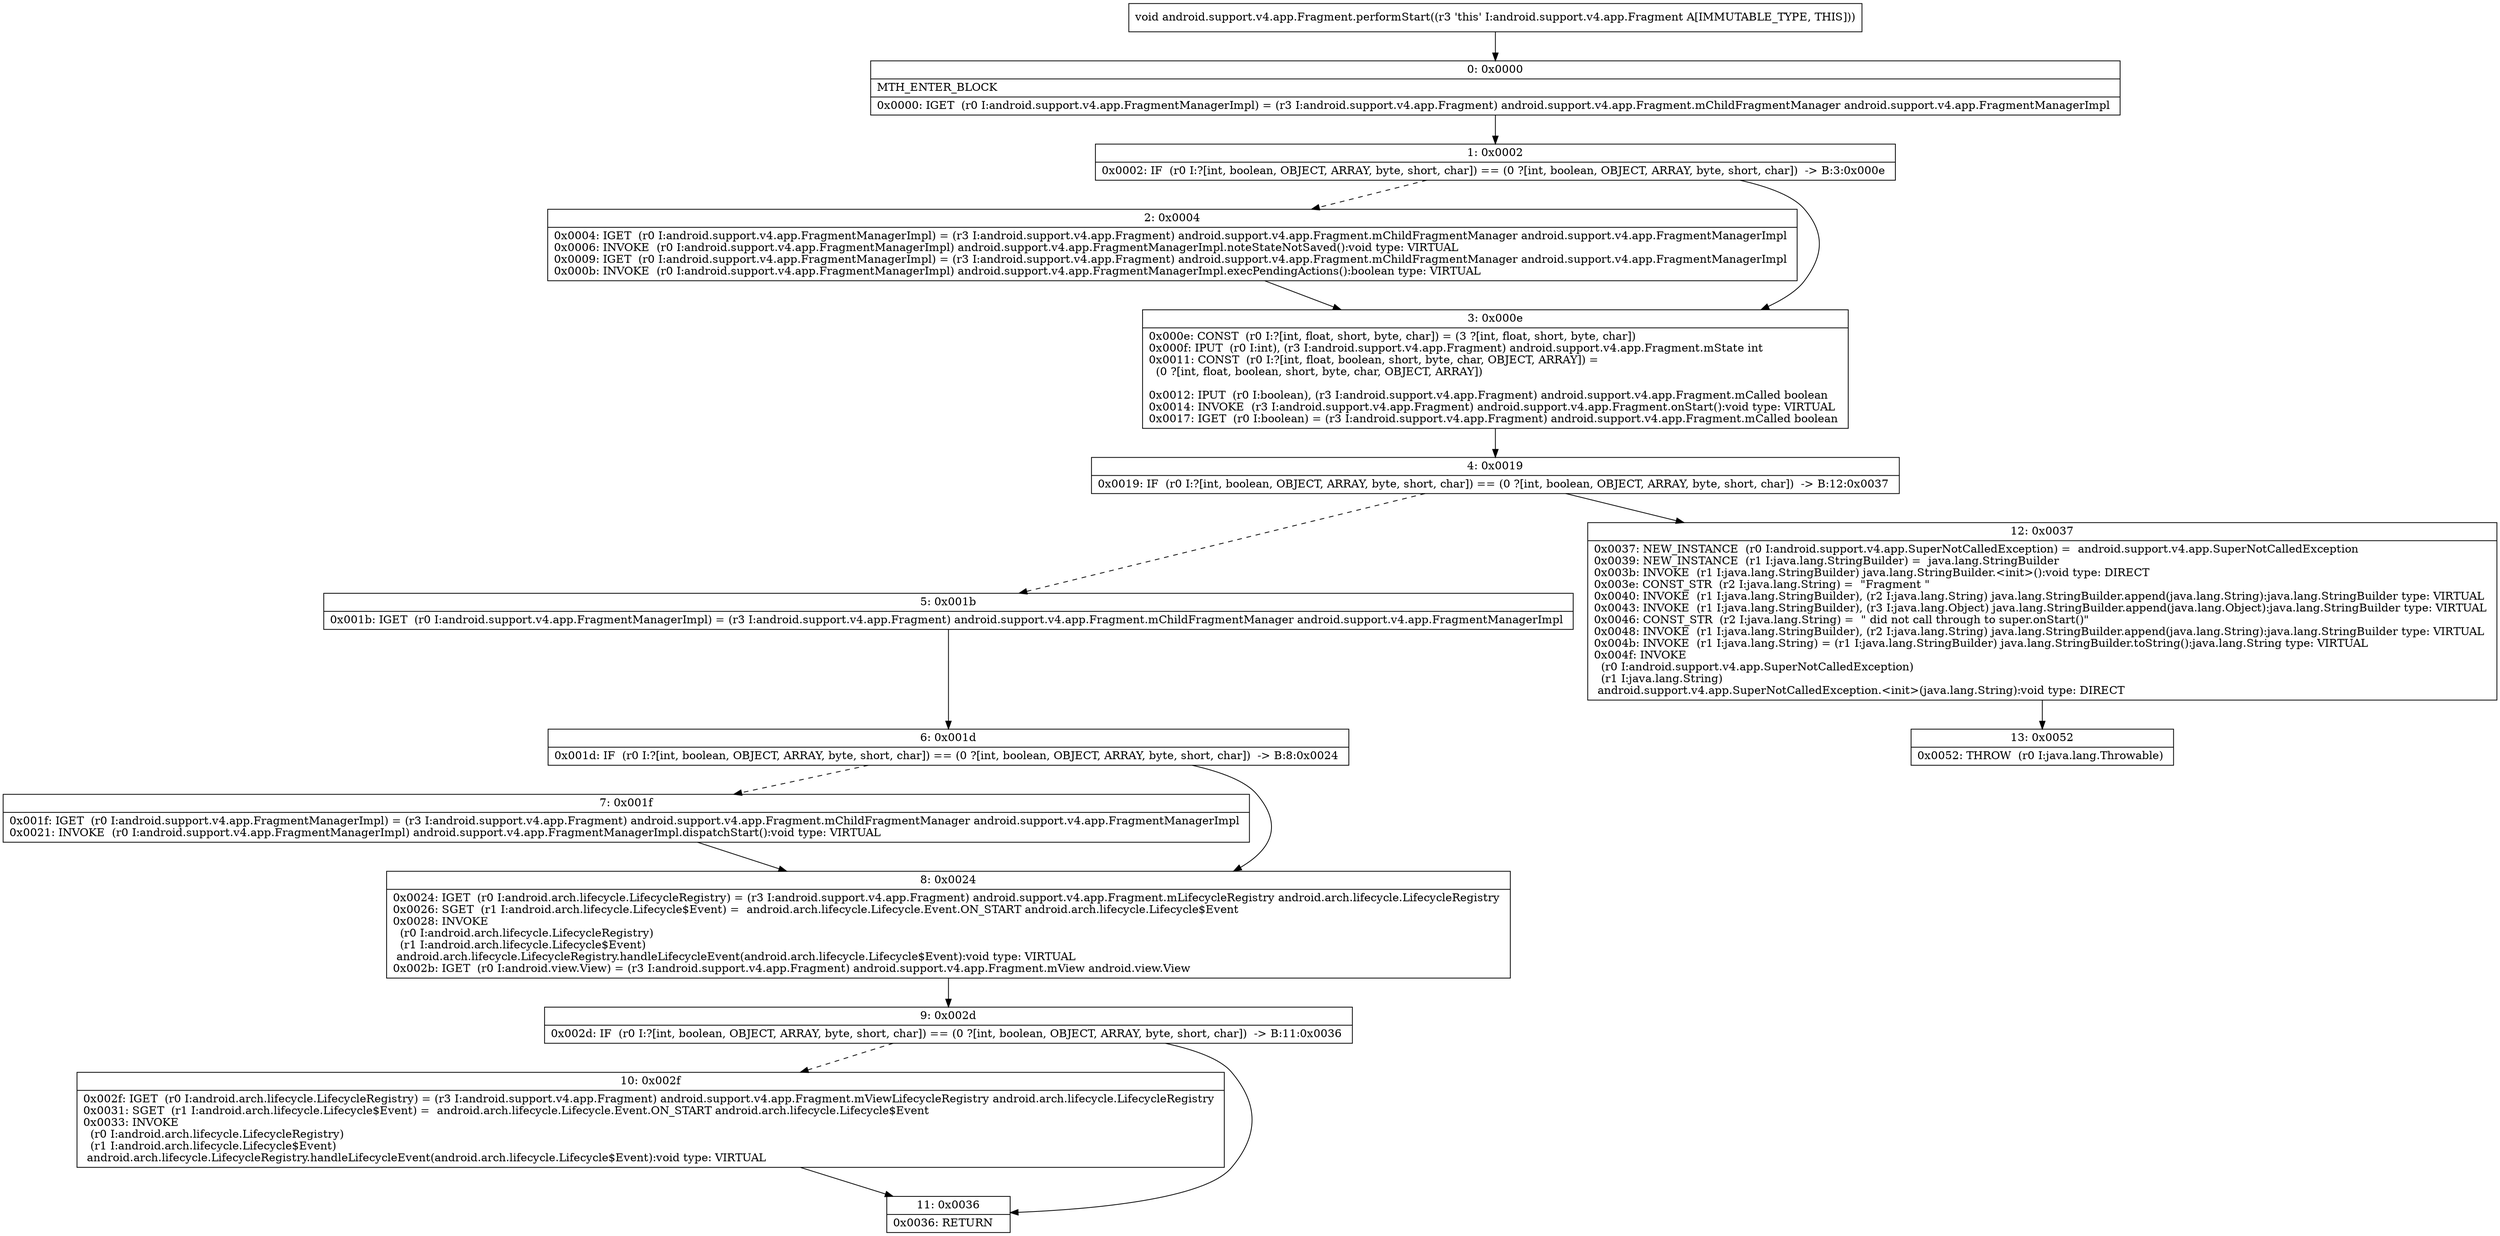 digraph "CFG forandroid.support.v4.app.Fragment.performStart()V" {
Node_0 [shape=record,label="{0\:\ 0x0000|MTH_ENTER_BLOCK\l|0x0000: IGET  (r0 I:android.support.v4.app.FragmentManagerImpl) = (r3 I:android.support.v4.app.Fragment) android.support.v4.app.Fragment.mChildFragmentManager android.support.v4.app.FragmentManagerImpl \l}"];
Node_1 [shape=record,label="{1\:\ 0x0002|0x0002: IF  (r0 I:?[int, boolean, OBJECT, ARRAY, byte, short, char]) == (0 ?[int, boolean, OBJECT, ARRAY, byte, short, char])  \-\> B:3:0x000e \l}"];
Node_2 [shape=record,label="{2\:\ 0x0004|0x0004: IGET  (r0 I:android.support.v4.app.FragmentManagerImpl) = (r3 I:android.support.v4.app.Fragment) android.support.v4.app.Fragment.mChildFragmentManager android.support.v4.app.FragmentManagerImpl \l0x0006: INVOKE  (r0 I:android.support.v4.app.FragmentManagerImpl) android.support.v4.app.FragmentManagerImpl.noteStateNotSaved():void type: VIRTUAL \l0x0009: IGET  (r0 I:android.support.v4.app.FragmentManagerImpl) = (r3 I:android.support.v4.app.Fragment) android.support.v4.app.Fragment.mChildFragmentManager android.support.v4.app.FragmentManagerImpl \l0x000b: INVOKE  (r0 I:android.support.v4.app.FragmentManagerImpl) android.support.v4.app.FragmentManagerImpl.execPendingActions():boolean type: VIRTUAL \l}"];
Node_3 [shape=record,label="{3\:\ 0x000e|0x000e: CONST  (r0 I:?[int, float, short, byte, char]) = (3 ?[int, float, short, byte, char]) \l0x000f: IPUT  (r0 I:int), (r3 I:android.support.v4.app.Fragment) android.support.v4.app.Fragment.mState int \l0x0011: CONST  (r0 I:?[int, float, boolean, short, byte, char, OBJECT, ARRAY]) = \l  (0 ?[int, float, boolean, short, byte, char, OBJECT, ARRAY])\l \l0x0012: IPUT  (r0 I:boolean), (r3 I:android.support.v4.app.Fragment) android.support.v4.app.Fragment.mCalled boolean \l0x0014: INVOKE  (r3 I:android.support.v4.app.Fragment) android.support.v4.app.Fragment.onStart():void type: VIRTUAL \l0x0017: IGET  (r0 I:boolean) = (r3 I:android.support.v4.app.Fragment) android.support.v4.app.Fragment.mCalled boolean \l}"];
Node_4 [shape=record,label="{4\:\ 0x0019|0x0019: IF  (r0 I:?[int, boolean, OBJECT, ARRAY, byte, short, char]) == (0 ?[int, boolean, OBJECT, ARRAY, byte, short, char])  \-\> B:12:0x0037 \l}"];
Node_5 [shape=record,label="{5\:\ 0x001b|0x001b: IGET  (r0 I:android.support.v4.app.FragmentManagerImpl) = (r3 I:android.support.v4.app.Fragment) android.support.v4.app.Fragment.mChildFragmentManager android.support.v4.app.FragmentManagerImpl \l}"];
Node_6 [shape=record,label="{6\:\ 0x001d|0x001d: IF  (r0 I:?[int, boolean, OBJECT, ARRAY, byte, short, char]) == (0 ?[int, boolean, OBJECT, ARRAY, byte, short, char])  \-\> B:8:0x0024 \l}"];
Node_7 [shape=record,label="{7\:\ 0x001f|0x001f: IGET  (r0 I:android.support.v4.app.FragmentManagerImpl) = (r3 I:android.support.v4.app.Fragment) android.support.v4.app.Fragment.mChildFragmentManager android.support.v4.app.FragmentManagerImpl \l0x0021: INVOKE  (r0 I:android.support.v4.app.FragmentManagerImpl) android.support.v4.app.FragmentManagerImpl.dispatchStart():void type: VIRTUAL \l}"];
Node_8 [shape=record,label="{8\:\ 0x0024|0x0024: IGET  (r0 I:android.arch.lifecycle.LifecycleRegistry) = (r3 I:android.support.v4.app.Fragment) android.support.v4.app.Fragment.mLifecycleRegistry android.arch.lifecycle.LifecycleRegistry \l0x0026: SGET  (r1 I:android.arch.lifecycle.Lifecycle$Event) =  android.arch.lifecycle.Lifecycle.Event.ON_START android.arch.lifecycle.Lifecycle$Event \l0x0028: INVOKE  \l  (r0 I:android.arch.lifecycle.LifecycleRegistry)\l  (r1 I:android.arch.lifecycle.Lifecycle$Event)\l android.arch.lifecycle.LifecycleRegistry.handleLifecycleEvent(android.arch.lifecycle.Lifecycle$Event):void type: VIRTUAL \l0x002b: IGET  (r0 I:android.view.View) = (r3 I:android.support.v4.app.Fragment) android.support.v4.app.Fragment.mView android.view.View \l}"];
Node_9 [shape=record,label="{9\:\ 0x002d|0x002d: IF  (r0 I:?[int, boolean, OBJECT, ARRAY, byte, short, char]) == (0 ?[int, boolean, OBJECT, ARRAY, byte, short, char])  \-\> B:11:0x0036 \l}"];
Node_10 [shape=record,label="{10\:\ 0x002f|0x002f: IGET  (r0 I:android.arch.lifecycle.LifecycleRegistry) = (r3 I:android.support.v4.app.Fragment) android.support.v4.app.Fragment.mViewLifecycleRegistry android.arch.lifecycle.LifecycleRegistry \l0x0031: SGET  (r1 I:android.arch.lifecycle.Lifecycle$Event) =  android.arch.lifecycle.Lifecycle.Event.ON_START android.arch.lifecycle.Lifecycle$Event \l0x0033: INVOKE  \l  (r0 I:android.arch.lifecycle.LifecycleRegistry)\l  (r1 I:android.arch.lifecycle.Lifecycle$Event)\l android.arch.lifecycle.LifecycleRegistry.handleLifecycleEvent(android.arch.lifecycle.Lifecycle$Event):void type: VIRTUAL \l}"];
Node_11 [shape=record,label="{11\:\ 0x0036|0x0036: RETURN   \l}"];
Node_12 [shape=record,label="{12\:\ 0x0037|0x0037: NEW_INSTANCE  (r0 I:android.support.v4.app.SuperNotCalledException) =  android.support.v4.app.SuperNotCalledException \l0x0039: NEW_INSTANCE  (r1 I:java.lang.StringBuilder) =  java.lang.StringBuilder \l0x003b: INVOKE  (r1 I:java.lang.StringBuilder) java.lang.StringBuilder.\<init\>():void type: DIRECT \l0x003e: CONST_STR  (r2 I:java.lang.String) =  \"Fragment \" \l0x0040: INVOKE  (r1 I:java.lang.StringBuilder), (r2 I:java.lang.String) java.lang.StringBuilder.append(java.lang.String):java.lang.StringBuilder type: VIRTUAL \l0x0043: INVOKE  (r1 I:java.lang.StringBuilder), (r3 I:java.lang.Object) java.lang.StringBuilder.append(java.lang.Object):java.lang.StringBuilder type: VIRTUAL \l0x0046: CONST_STR  (r2 I:java.lang.String) =  \" did not call through to super.onStart()\" \l0x0048: INVOKE  (r1 I:java.lang.StringBuilder), (r2 I:java.lang.String) java.lang.StringBuilder.append(java.lang.String):java.lang.StringBuilder type: VIRTUAL \l0x004b: INVOKE  (r1 I:java.lang.String) = (r1 I:java.lang.StringBuilder) java.lang.StringBuilder.toString():java.lang.String type: VIRTUAL \l0x004f: INVOKE  \l  (r0 I:android.support.v4.app.SuperNotCalledException)\l  (r1 I:java.lang.String)\l android.support.v4.app.SuperNotCalledException.\<init\>(java.lang.String):void type: DIRECT \l}"];
Node_13 [shape=record,label="{13\:\ 0x0052|0x0052: THROW  (r0 I:java.lang.Throwable) \l}"];
MethodNode[shape=record,label="{void android.support.v4.app.Fragment.performStart((r3 'this' I:android.support.v4.app.Fragment A[IMMUTABLE_TYPE, THIS])) }"];
MethodNode -> Node_0;
Node_0 -> Node_1;
Node_1 -> Node_2[style=dashed];
Node_1 -> Node_3;
Node_2 -> Node_3;
Node_3 -> Node_4;
Node_4 -> Node_5[style=dashed];
Node_4 -> Node_12;
Node_5 -> Node_6;
Node_6 -> Node_7[style=dashed];
Node_6 -> Node_8;
Node_7 -> Node_8;
Node_8 -> Node_9;
Node_9 -> Node_10[style=dashed];
Node_9 -> Node_11;
Node_10 -> Node_11;
Node_12 -> Node_13;
}

